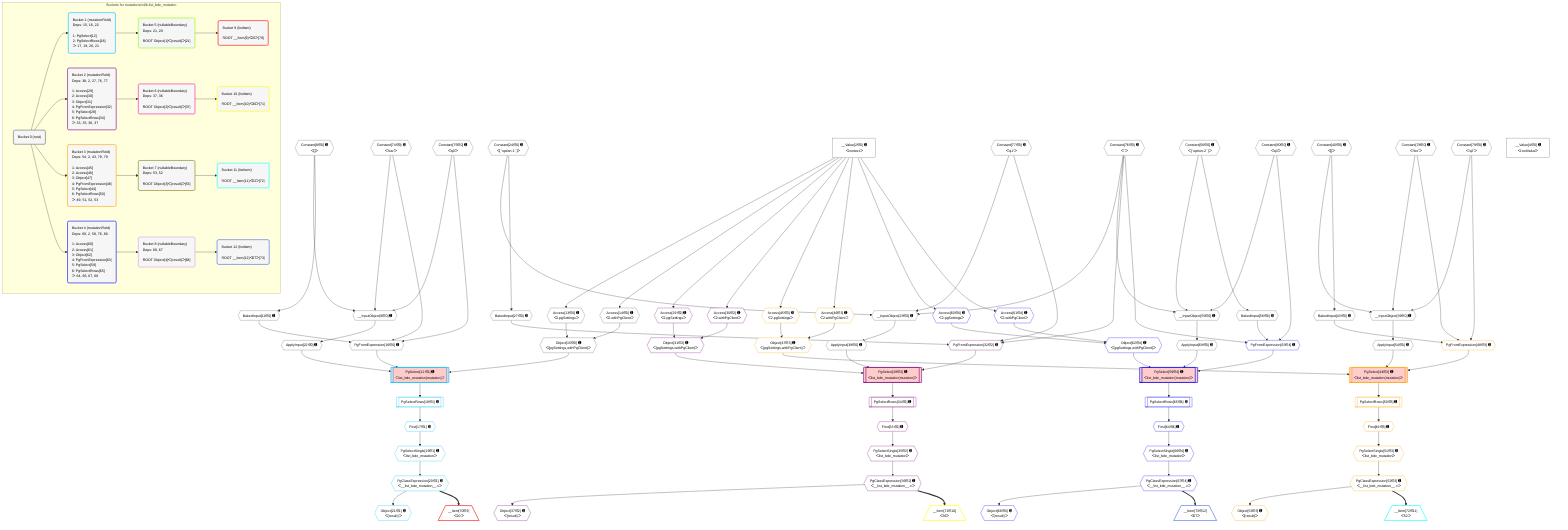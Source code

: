 %%{init: {'themeVariables': { 'fontSize': '12px'}}}%%
graph TD
    classDef path fill:#eee,stroke:#000,color:#000
    classDef plan fill:#fff,stroke-width:1px,color:#000
    classDef itemplan fill:#fff,stroke-width:2px,color:#000
    classDef unbatchedplan fill:#dff,stroke-width:1px,color:#000
    classDef sideeffectplan fill:#fcc,stroke-width:2px,color:#000
    classDef bucket fill:#f6f6f6,color:#000,stroke-width:2px,text-align:left

    subgraph "Buckets for mutations/v4/b.list_bde_mutation"
    Bucket0("Bucket 0 (root)"):::bucket
    Bucket1("Bucket 1 (mutationField)<br />Deps: 15, 16, 22<br /><br />1: PgSelect[12]<br />2: PgSelectRows[18]<br />ᐳ: 17, 19, 20, 21"):::bucket
    Bucket2("Bucket 2 (mutationField)<br />Deps: 38, 2, 27, 76, 77<br /><br />1: Access[29]<br />2: Access[30]<br />3: Object[31]<br />4: PgFromExpression[32]<br />5: PgSelect[28]<br />6: PgSelectRows[34]<br />ᐳ: 33, 35, 36, 37"):::bucket
    Bucket3("Bucket 3 (mutationField)<br />Deps: 54, 2, 43, 78, 79<br /><br />1: Access[45]<br />2: Access[46]<br />3: Object[47]<br />4: PgFromExpression[48]<br />5: PgSelect[44]<br />6: PgSelectRows[50]<br />ᐳ: 49, 51, 52, 53"):::bucket
    Bucket4("Bucket 4 (mutationField)<br />Deps: 69, 2, 58, 76, 80<br /><br />1: Access[60]<br />2: Access[61]<br />3: Object[62]<br />4: PgFromExpression[63]<br />5: PgSelect[59]<br />6: PgSelectRows[65]<br />ᐳ: 64, 66, 67, 68"):::bucket
    Bucket5("Bucket 5 (nullableBoundary)<br />Deps: 21, 20<br /><br />ROOT Object{1}ᐸ{result}ᐳ[21]"):::bucket
    Bucket6("Bucket 6 (nullableBoundary)<br />Deps: 37, 36<br /><br />ROOT Object{2}ᐸ{result}ᐳ[37]"):::bucket
    Bucket7("Bucket 7 (nullableBoundary)<br />Deps: 53, 52<br /><br />ROOT Object{3}ᐸ{result}ᐳ[53]"):::bucket
    Bucket8("Bucket 8 (nullableBoundary)<br />Deps: 68, 67<br /><br />ROOT Object{4}ᐸ{result}ᐳ[68]"):::bucket
    Bucket9("Bucket 9 (listItem)<br /><br />ROOT __Item{9}ᐸ20ᐳ[70]"):::bucket
    Bucket10("Bucket 10 (listItem)<br /><br />ROOT __Item{10}ᐸ36ᐳ[71]"):::bucket
    Bucket11("Bucket 11 (listItem)<br /><br />ROOT __Item{11}ᐸ52ᐳ[72]"):::bucket
    Bucket12("Bucket 12 (listItem)<br /><br />ROOT __Item{12}ᐸ67ᐳ[73]"):::bucket
    end
    Bucket0 --> Bucket1 & Bucket2 & Bucket3 & Bucket4
    Bucket1 --> Bucket5
    Bucket2 --> Bucket6
    Bucket3 --> Bucket7
    Bucket4 --> Bucket8
    Bucket5 --> Bucket9
    Bucket6 --> Bucket10
    Bucket7 --> Bucket11
    Bucket8 --> Bucket12

    %% plan dependencies
    __InputObject6{{"__InputObject[6∈0] ➊"}}:::plan
    Constant8{{"Constant[8∈0] ➊<br />ᐸ[]ᐳ"}}:::plan
    Constant74{{"Constant[74∈0] ➊<br />ᐸ'bar'ᐳ"}}:::plan
    Constant75{{"Constant[75∈0] ➊<br />ᐸ'q0'ᐳ"}}:::plan
    Constant8 & Constant74 & Constant75 --> __InputObject6
    __InputObject23{{"__InputObject[23∈0] ➊"}}:::plan
    Constant24{{"Constant[24∈0] ➊<br />ᐸ[ 'option-1' ]ᐳ"}}:::plan
    Constant76{{"Constant[76∈0] ➊<br />ᐸ''ᐳ"}}:::plan
    Constant77{{"Constant[77∈0] ➊<br />ᐸ'q1'ᐳ"}}:::plan
    Constant24 & Constant76 & Constant77 --> __InputObject23
    __InputObject39{{"__InputObject[39∈0] ➊"}}:::plan
    Constant40{{"Constant[40∈0] ➊<br />ᐸ[]ᐳ"}}:::plan
    Constant78{{"Constant[78∈0] ➊<br />ᐸ'foo'ᐳ"}}:::plan
    Constant79{{"Constant[79∈0] ➊<br />ᐸ'q2'ᐳ"}}:::plan
    Constant40 & Constant78 & Constant79 --> __InputObject39
    __InputObject55{{"__InputObject[55∈0] ➊"}}:::plan
    Constant56{{"Constant[56∈0] ➊<br />ᐸ[ 'option-2' ]ᐳ"}}:::plan
    Constant80{{"Constant[80∈0] ➊<br />ᐸ'q3'ᐳ"}}:::plan
    Constant56 & Constant76 & Constant80 --> __InputObject55
    PgFromExpression16{{"PgFromExpression[16∈0] ➊"}}:::plan
    BakedInput11{{"BakedInput[11∈0] ➊"}}:::plan
    BakedInput11 & Constant74 & Constant75 --> PgFromExpression16
    Object15{{"Object[15∈0] ➊<br />ᐸ{pgSettings,withPgClient}ᐳ"}}:::plan
    Access13{{"Access[13∈0] ➊<br />ᐸ2.pgSettingsᐳ"}}:::plan
    Access14{{"Access[14∈0] ➊<br />ᐸ2.withPgClientᐳ"}}:::plan
    Access13 & Access14 --> Object15
    Constant8 --> BakedInput11
    __Value2["__Value[2∈0] ➊<br />ᐸcontextᐳ"]:::plan
    __Value2 --> Access13
    __Value2 --> Access14
    ApplyInput22{{"ApplyInput[22∈0] ➊"}}:::plan
    __InputObject6 --> ApplyInput22
    BakedInput27{{"BakedInput[27∈0] ➊"}}:::plan
    Constant24 --> BakedInput27
    ApplyInput38{{"ApplyInput[38∈0] ➊"}}:::plan
    __InputObject23 --> ApplyInput38
    BakedInput43{{"BakedInput[43∈0] ➊"}}:::plan
    Constant40 --> BakedInput43
    ApplyInput54{{"ApplyInput[54∈0] ➊"}}:::plan
    __InputObject39 --> ApplyInput54
    BakedInput58{{"BakedInput[58∈0] ➊"}}:::plan
    Constant56 --> BakedInput58
    ApplyInput69{{"ApplyInput[69∈0] ➊"}}:::plan
    __InputObject55 --> ApplyInput69
    __Value4["__Value[4∈0] ➊<br />ᐸrootValueᐳ"]:::plan
    PgSelect12[["PgSelect[12∈1] ➊<br />ᐸlist_bde_mutation(mutation)ᐳ"]]:::sideeffectplan
    Object15 & PgFromExpression16 & ApplyInput22 --> PgSelect12
    First17{{"First[17∈1] ➊"}}:::plan
    PgSelectRows18[["PgSelectRows[18∈1] ➊"]]:::plan
    PgSelectRows18 --> First17
    PgSelect12 --> PgSelectRows18
    PgSelectSingle19{{"PgSelectSingle[19∈1] ➊<br />ᐸlist_bde_mutationᐳ"}}:::plan
    First17 --> PgSelectSingle19
    PgClassExpression20{{"PgClassExpression[20∈1] ➊<br />ᐸ__list_bde_mutation__.vᐳ"}}:::plan
    PgSelectSingle19 --> PgClassExpression20
    Object21{{"Object[21∈1] ➊<br />ᐸ{result}ᐳ"}}:::plan
    PgClassExpression20 --> Object21
    PgSelect28[["PgSelect[28∈2] ➊<br />ᐸlist_bde_mutation(mutation)ᐳ"]]:::sideeffectplan
    Object31{{"Object[31∈2] ➊<br />ᐸ{pgSettings,withPgClient}ᐳ"}}:::plan
    PgFromExpression32{{"PgFromExpression[32∈2] ➊"}}:::plan
    Object31 & PgFromExpression32 & ApplyInput38 --> PgSelect28
    BakedInput27 & Constant76 & Constant77 --> PgFromExpression32
    Access29{{"Access[29∈2] ➊<br />ᐸ2.pgSettingsᐳ"}}:::plan
    Access30{{"Access[30∈2] ➊<br />ᐸ2.withPgClientᐳ"}}:::plan
    Access29 & Access30 --> Object31
    __Value2 --> Access29
    __Value2 --> Access30
    First33{{"First[33∈2] ➊"}}:::plan
    PgSelectRows34[["PgSelectRows[34∈2] ➊"]]:::plan
    PgSelectRows34 --> First33
    PgSelect28 --> PgSelectRows34
    PgSelectSingle35{{"PgSelectSingle[35∈2] ➊<br />ᐸlist_bde_mutationᐳ"}}:::plan
    First33 --> PgSelectSingle35
    PgClassExpression36{{"PgClassExpression[36∈2] ➊<br />ᐸ__list_bde_mutation__.vᐳ"}}:::plan
    PgSelectSingle35 --> PgClassExpression36
    Object37{{"Object[37∈2] ➊<br />ᐸ{result}ᐳ"}}:::plan
    PgClassExpression36 --> Object37
    PgSelect44[["PgSelect[44∈3] ➊<br />ᐸlist_bde_mutation(mutation)ᐳ"]]:::sideeffectplan
    Object47{{"Object[47∈3] ➊<br />ᐸ{pgSettings,withPgClient}ᐳ"}}:::plan
    PgFromExpression48{{"PgFromExpression[48∈3] ➊"}}:::plan
    Object47 & PgFromExpression48 & ApplyInput54 --> PgSelect44
    BakedInput43 & Constant78 & Constant79 --> PgFromExpression48
    Access45{{"Access[45∈3] ➊<br />ᐸ2.pgSettingsᐳ"}}:::plan
    Access46{{"Access[46∈3] ➊<br />ᐸ2.withPgClientᐳ"}}:::plan
    Access45 & Access46 --> Object47
    __Value2 --> Access45
    __Value2 --> Access46
    First49{{"First[49∈3] ➊"}}:::plan
    PgSelectRows50[["PgSelectRows[50∈3] ➊"]]:::plan
    PgSelectRows50 --> First49
    PgSelect44 --> PgSelectRows50
    PgSelectSingle51{{"PgSelectSingle[51∈3] ➊<br />ᐸlist_bde_mutationᐳ"}}:::plan
    First49 --> PgSelectSingle51
    PgClassExpression52{{"PgClassExpression[52∈3] ➊<br />ᐸ__list_bde_mutation__.vᐳ"}}:::plan
    PgSelectSingle51 --> PgClassExpression52
    Object53{{"Object[53∈3] ➊<br />ᐸ{result}ᐳ"}}:::plan
    PgClassExpression52 --> Object53
    PgSelect59[["PgSelect[59∈4] ➊<br />ᐸlist_bde_mutation(mutation)ᐳ"]]:::sideeffectplan
    Object62{{"Object[62∈4] ➊<br />ᐸ{pgSettings,withPgClient}ᐳ"}}:::plan
    PgFromExpression63{{"PgFromExpression[63∈4] ➊"}}:::plan
    Object62 & PgFromExpression63 & ApplyInput69 --> PgSelect59
    BakedInput58 & Constant76 & Constant80 --> PgFromExpression63
    Access60{{"Access[60∈4] ➊<br />ᐸ2.pgSettingsᐳ"}}:::plan
    Access61{{"Access[61∈4] ➊<br />ᐸ2.withPgClientᐳ"}}:::plan
    Access60 & Access61 --> Object62
    __Value2 --> Access60
    __Value2 --> Access61
    First64{{"First[64∈4] ➊"}}:::plan
    PgSelectRows65[["PgSelectRows[65∈4] ➊"]]:::plan
    PgSelectRows65 --> First64
    PgSelect59 --> PgSelectRows65
    PgSelectSingle66{{"PgSelectSingle[66∈4] ➊<br />ᐸlist_bde_mutationᐳ"}}:::plan
    First64 --> PgSelectSingle66
    PgClassExpression67{{"PgClassExpression[67∈4] ➊<br />ᐸ__list_bde_mutation__.vᐳ"}}:::plan
    PgSelectSingle66 --> PgClassExpression67
    Object68{{"Object[68∈4] ➊<br />ᐸ{result}ᐳ"}}:::plan
    PgClassExpression67 --> Object68
    __Item70[/"__Item[70∈9]<br />ᐸ20ᐳ"\]:::itemplan
    PgClassExpression20 ==> __Item70
    __Item71[/"__Item[71∈10]<br />ᐸ36ᐳ"\]:::itemplan
    PgClassExpression36 ==> __Item71
    __Item72[/"__Item[72∈11]<br />ᐸ52ᐳ"\]:::itemplan
    PgClassExpression52 ==> __Item72
    __Item73[/"__Item[73∈12]<br />ᐸ67ᐳ"\]:::itemplan
    PgClassExpression67 ==> __Item73

    %% define steps
    classDef bucket0 stroke:#696969
    class Bucket0,__Value2,__Value4,__InputObject6,Constant8,BakedInput11,Access13,Access14,Object15,PgFromExpression16,ApplyInput22,__InputObject23,Constant24,BakedInput27,ApplyInput38,__InputObject39,Constant40,BakedInput43,ApplyInput54,__InputObject55,Constant56,BakedInput58,ApplyInput69,Constant74,Constant75,Constant76,Constant77,Constant78,Constant79,Constant80 bucket0
    classDef bucket1 stroke:#00bfff
    class Bucket1,PgSelect12,First17,PgSelectRows18,PgSelectSingle19,PgClassExpression20,Object21 bucket1
    classDef bucket2 stroke:#7f007f
    class Bucket2,PgSelect28,Access29,Access30,Object31,PgFromExpression32,First33,PgSelectRows34,PgSelectSingle35,PgClassExpression36,Object37 bucket2
    classDef bucket3 stroke:#ffa500
    class Bucket3,PgSelect44,Access45,Access46,Object47,PgFromExpression48,First49,PgSelectRows50,PgSelectSingle51,PgClassExpression52,Object53 bucket3
    classDef bucket4 stroke:#0000ff
    class Bucket4,PgSelect59,Access60,Access61,Object62,PgFromExpression63,First64,PgSelectRows65,PgSelectSingle66,PgClassExpression67,Object68 bucket4
    classDef bucket5 stroke:#7fff00
    class Bucket5 bucket5
    classDef bucket6 stroke:#ff1493
    class Bucket6 bucket6
    classDef bucket7 stroke:#808000
    class Bucket7 bucket7
    classDef bucket8 stroke:#dda0dd
    class Bucket8 bucket8
    classDef bucket9 stroke:#ff0000
    class Bucket9,__Item70 bucket9
    classDef bucket10 stroke:#ffff00
    class Bucket10,__Item71 bucket10
    classDef bucket11 stroke:#00ffff
    class Bucket11,__Item72 bucket11
    classDef bucket12 stroke:#4169e1
    class Bucket12,__Item73 bucket12